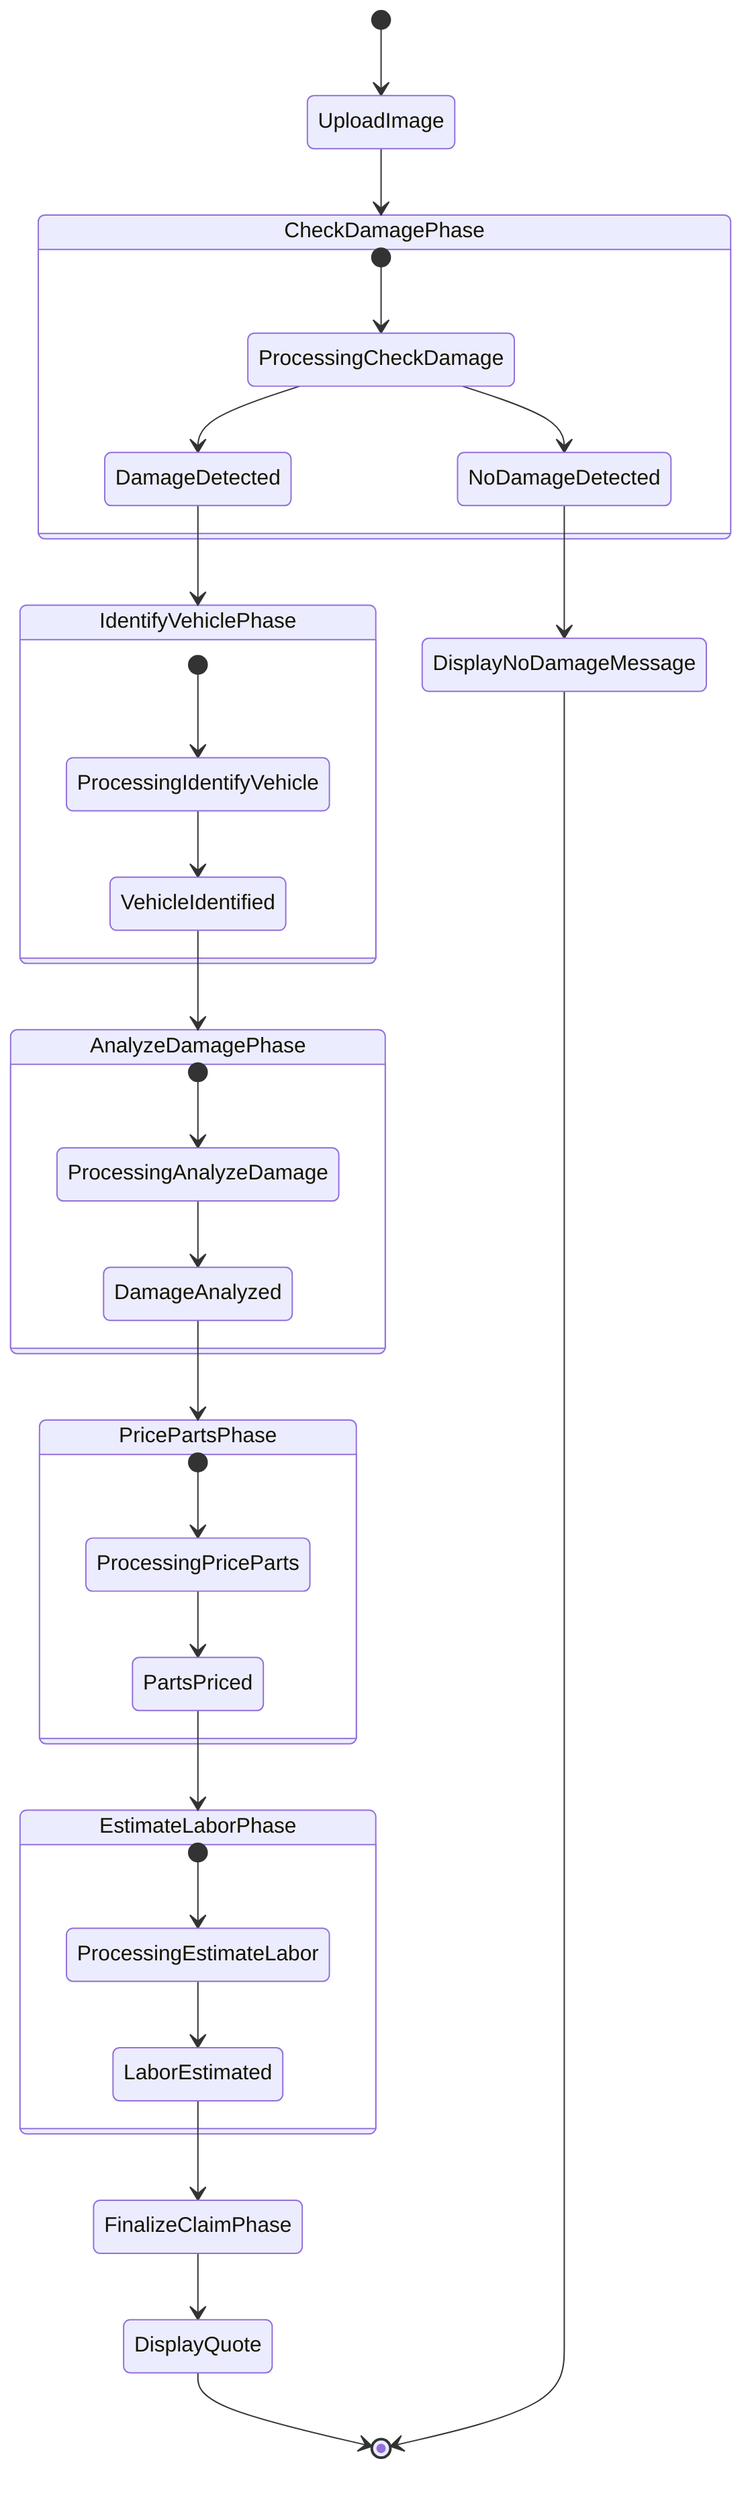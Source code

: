 stateDiagram-v2
    [*] --> UploadImage
    UploadImage --> CheckDamagePhase
    state CheckDamagePhase {
        [*] --> ProcessingCheckDamage
        ProcessingCheckDamage --> DamageDetected
        ProcessingCheckDamage --> NoDamageDetected
    }
    DamageDetected --> IdentifyVehiclePhase
    state IdentifyVehiclePhase {
        [*] --> ProcessingIdentifyVehicle
        ProcessingIdentifyVehicle --> VehicleIdentified
    }
    VehicleIdentified --> AnalyzeDamagePhase
    state AnalyzeDamagePhase {
        [*] --> ProcessingAnalyzeDamage
        ProcessingAnalyzeDamage --> DamageAnalyzed
    }
    DamageAnalyzed --> PricePartsPhase
    state PricePartsPhase {
        [*] --> ProcessingPriceParts
        ProcessingPriceParts --> PartsPriced
    }
    PartsPriced --> EstimateLaborPhase
    state EstimateLaborPhase {
        [*] --> ProcessingEstimateLabor
        ProcessingEstimateLabor --> LaborEstimated
    }
    LaborEstimated --> FinalizeClaimPhase
    FinalizeClaimPhase --> DisplayQuote
    DisplayQuote --> [*]

    NoDamageDetected --> DisplayNoDamageMessage
    DisplayNoDamageMessage --> [*]